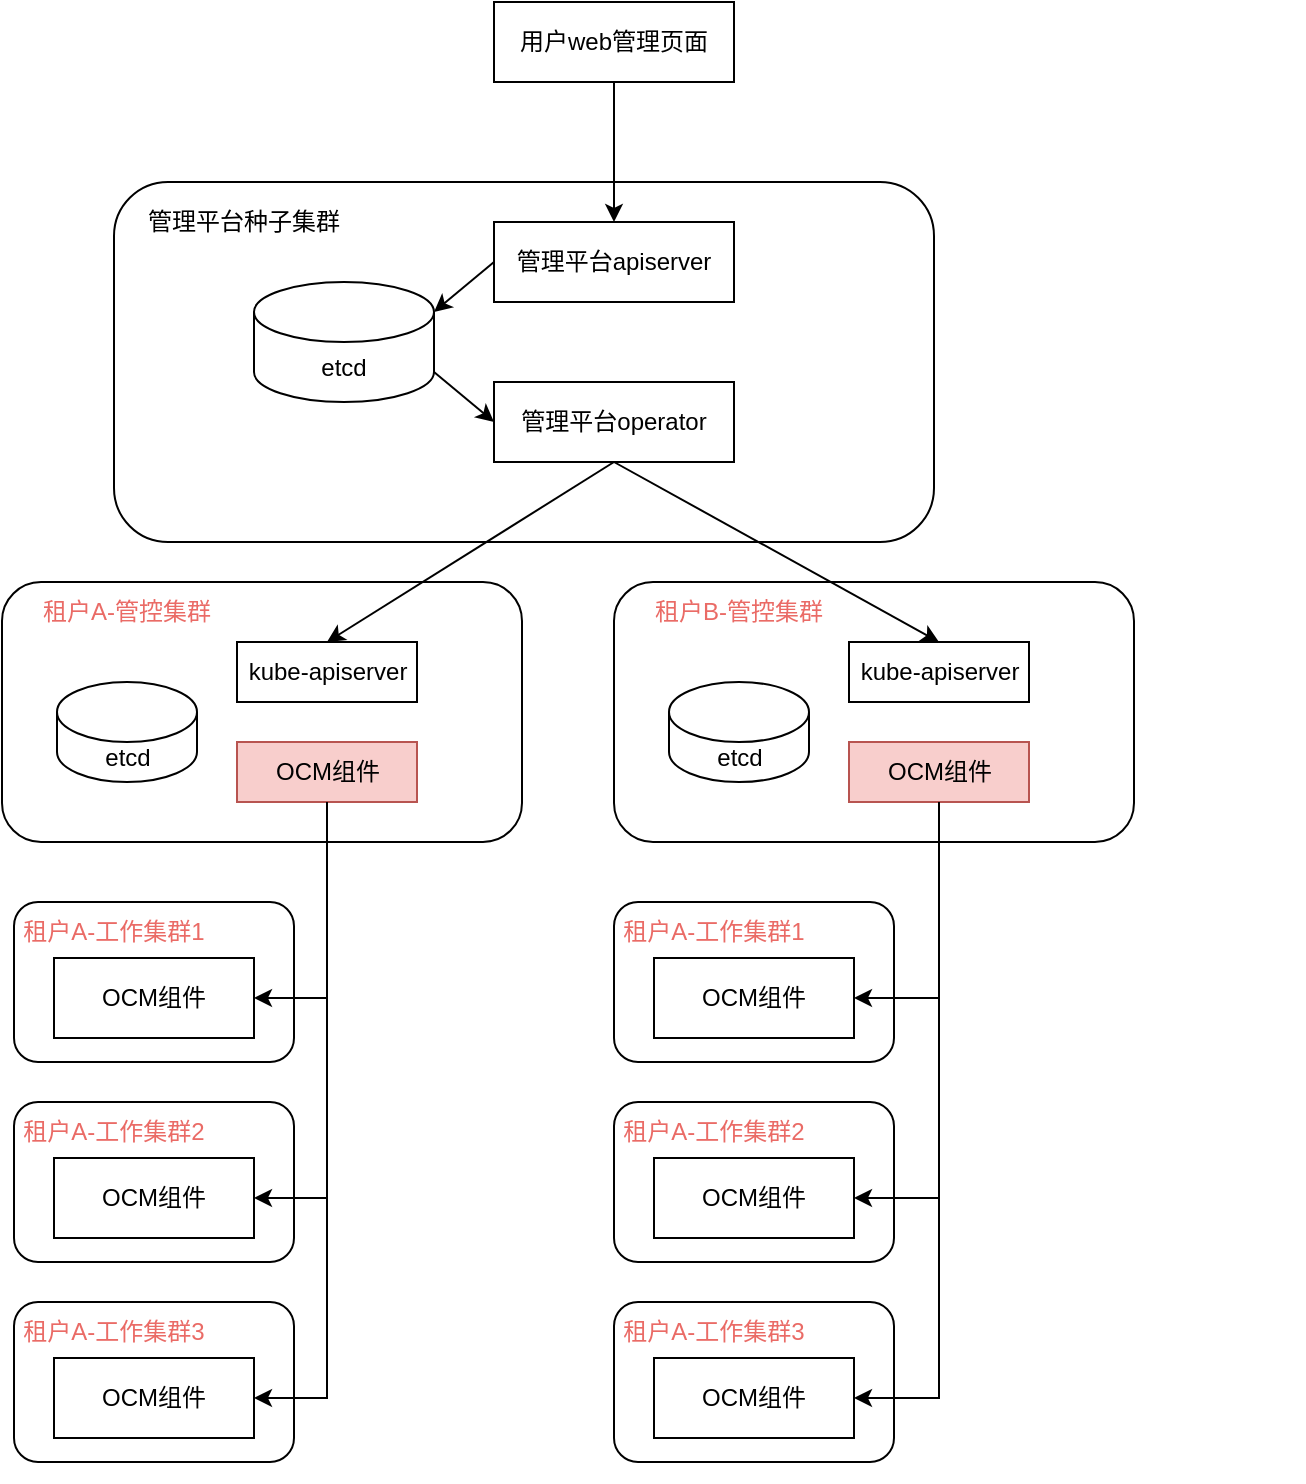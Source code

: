 <mxfile version="21.3.2" type="github">
  <diagram name="第 1 页" id="I3tvPYe_hqUNP-2u3Nn1">
    <mxGraphModel dx="1373" dy="753" grid="1" gridSize="10" guides="1" tooltips="1" connect="1" arrows="1" fold="1" page="1" pageScale="1" pageWidth="827" pageHeight="1169" math="0" shadow="0">
      <root>
        <mxCell id="0" />
        <mxCell id="1" parent="0" />
        <mxCell id="ROSaBn7puyKcPRpW4NTf-108" value="" style="rounded=1;whiteSpace=wrap;html=1;" vertex="1" parent="1">
          <mxGeometry x="160" y="640" width="140" height="80" as="geometry" />
        </mxCell>
        <mxCell id="ROSaBn7puyKcPRpW4NTf-6" value="" style="rounded=1;whiteSpace=wrap;html=1;" vertex="1" parent="1">
          <mxGeometry x="210" y="280" width="410" height="180" as="geometry" />
        </mxCell>
        <mxCell id="ROSaBn7puyKcPRpW4NTf-3" value="用户web管理页面" style="rounded=0;whiteSpace=wrap;html=1;" vertex="1" parent="1">
          <mxGeometry x="400" y="190" width="120" height="40" as="geometry" />
        </mxCell>
        <mxCell id="ROSaBn7puyKcPRpW4NTf-5" value="管理平台apiserver" style="rounded=0;whiteSpace=wrap;html=1;" vertex="1" parent="1">
          <mxGeometry x="400" y="300" width="120" height="40" as="geometry" />
        </mxCell>
        <mxCell id="ROSaBn7puyKcPRpW4NTf-7" value="管理平台operator" style="rounded=0;whiteSpace=wrap;html=1;" vertex="1" parent="1">
          <mxGeometry x="400" y="380" width="120" height="40" as="geometry" />
        </mxCell>
        <mxCell id="ROSaBn7puyKcPRpW4NTf-8" value="etcd" style="shape=cylinder3;whiteSpace=wrap;html=1;boundedLbl=1;backgroundOutline=1;size=15;" vertex="1" parent="1">
          <mxGeometry x="280" y="330" width="90" height="60" as="geometry" />
        </mxCell>
        <mxCell id="ROSaBn7puyKcPRpW4NTf-9" value="管理平台种子集群" style="text;html=1;strokeColor=none;fillColor=none;align=center;verticalAlign=middle;whiteSpace=wrap;rounded=0;" vertex="1" parent="1">
          <mxGeometry x="220" y="290" width="110" height="20" as="geometry" />
        </mxCell>
        <mxCell id="ROSaBn7puyKcPRpW4NTf-10" value="" style="endArrow=classic;html=1;rounded=0;exitX=0;exitY=0.5;exitDx=0;exitDy=0;entryX=1;entryY=0;entryDx=0;entryDy=15;entryPerimeter=0;" edge="1" parent="1" source="ROSaBn7puyKcPRpW4NTf-5" target="ROSaBn7puyKcPRpW4NTf-8">
          <mxGeometry width="50" height="50" relative="1" as="geometry">
            <mxPoint x="50" y="390" as="sourcePoint" />
            <mxPoint x="100" y="340" as="targetPoint" />
          </mxGeometry>
        </mxCell>
        <mxCell id="ROSaBn7puyKcPRpW4NTf-11" value="" style="endArrow=classic;html=1;rounded=0;exitX=0.5;exitY=1;exitDx=0;exitDy=0;" edge="1" parent="1" source="ROSaBn7puyKcPRpW4NTf-3" target="ROSaBn7puyKcPRpW4NTf-5">
          <mxGeometry width="50" height="50" relative="1" as="geometry">
            <mxPoint x="630" y="220" as="sourcePoint" />
            <mxPoint x="680" y="170" as="targetPoint" />
          </mxGeometry>
        </mxCell>
        <mxCell id="ROSaBn7puyKcPRpW4NTf-12" value="" style="endArrow=classic;html=1;rounded=0;exitX=1;exitY=1;exitDx=0;exitDy=-15;exitPerimeter=0;entryX=0;entryY=0.5;entryDx=0;entryDy=0;" edge="1" parent="1" source="ROSaBn7puyKcPRpW4NTf-8" target="ROSaBn7puyKcPRpW4NTf-7">
          <mxGeometry width="50" height="50" relative="1" as="geometry">
            <mxPoint x="570" y="580" as="sourcePoint" />
            <mxPoint x="620" y="530" as="targetPoint" />
          </mxGeometry>
        </mxCell>
        <mxCell id="ROSaBn7puyKcPRpW4NTf-35" value="" style="group" vertex="1" connectable="0" parent="1">
          <mxGeometry x="190" y="490" width="615" height="440" as="geometry" />
        </mxCell>
        <mxCell id="ROSaBn7puyKcPRpW4NTf-36" value="" style="rounded=1;whiteSpace=wrap;html=1;" vertex="1" parent="ROSaBn7puyKcPRpW4NTf-35">
          <mxGeometry x="-36" y="-10" width="260" height="130" as="geometry" />
        </mxCell>
        <mxCell id="ROSaBn7puyKcPRpW4NTf-38" value="OCM组件" style="rounded=0;whiteSpace=wrap;html=1;fillColor=#f8cecc;strokeColor=#b85450;" vertex="1" parent="ROSaBn7puyKcPRpW4NTf-35">
          <mxGeometry x="81.5" y="70" width="90" height="30" as="geometry" />
        </mxCell>
        <mxCell id="ROSaBn7puyKcPRpW4NTf-40" value="kube-apiserver" style="rounded=0;whiteSpace=wrap;html=1;" vertex="1" parent="ROSaBn7puyKcPRpW4NTf-35">
          <mxGeometry x="81.5" y="20" width="90" height="30" as="geometry" />
        </mxCell>
        <mxCell id="ROSaBn7puyKcPRpW4NTf-42" value="&lt;font color=&quot;#ea6b66&quot;&gt;租户A-管控集群&lt;/font&gt;" style="text;html=1;strokeColor=none;fillColor=none;align=center;verticalAlign=middle;whiteSpace=wrap;rounded=0;" vertex="1" parent="ROSaBn7puyKcPRpW4NTf-35">
          <mxGeometry x="-21" y="-10" width="95" height="30" as="geometry" />
        </mxCell>
        <mxCell id="ROSaBn7puyKcPRpW4NTf-71" value="etcd" style="shape=cylinder3;whiteSpace=wrap;html=1;boundedLbl=1;backgroundOutline=1;size=15;" vertex="1" parent="ROSaBn7puyKcPRpW4NTf-35">
          <mxGeometry x="-8.5" y="40" width="70" height="50" as="geometry" />
        </mxCell>
        <mxCell id="ROSaBn7puyKcPRpW4NTf-78" value="" style="rounded=1;whiteSpace=wrap;html=1;" vertex="1" parent="ROSaBn7puyKcPRpW4NTf-35">
          <mxGeometry x="270" y="-10" width="260" height="130" as="geometry" />
        </mxCell>
        <mxCell id="ROSaBn7puyKcPRpW4NTf-79" value="OCM组件" style="rounded=0;whiteSpace=wrap;html=1;fillColor=#f8cecc;strokeColor=#b85450;" vertex="1" parent="ROSaBn7puyKcPRpW4NTf-35">
          <mxGeometry x="387.5" y="70" width="90" height="30" as="geometry" />
        </mxCell>
        <mxCell id="ROSaBn7puyKcPRpW4NTf-80" value="kube-apiserver" style="rounded=0;whiteSpace=wrap;html=1;" vertex="1" parent="ROSaBn7puyKcPRpW4NTf-35">
          <mxGeometry x="387.5" y="20" width="90" height="30" as="geometry" />
        </mxCell>
        <mxCell id="ROSaBn7puyKcPRpW4NTf-81" value="&lt;font color=&quot;#ea6b66&quot;&gt;租户B-管控集群&lt;/font&gt;" style="text;html=1;strokeColor=none;fillColor=none;align=center;verticalAlign=middle;whiteSpace=wrap;rounded=0;" vertex="1" parent="ROSaBn7puyKcPRpW4NTf-35">
          <mxGeometry x="285" y="-10" width="95" height="30" as="geometry" />
        </mxCell>
        <mxCell id="ROSaBn7puyKcPRpW4NTf-82" value="etcd" style="shape=cylinder3;whiteSpace=wrap;html=1;boundedLbl=1;backgroundOutline=1;size=15;" vertex="1" parent="ROSaBn7puyKcPRpW4NTf-35">
          <mxGeometry x="297.5" y="40" width="70" height="50" as="geometry" />
        </mxCell>
        <mxCell id="ROSaBn7puyKcPRpW4NTf-109" value="&lt;font color=&quot;#ea6b66&quot;&gt;租户A-工作集群1&lt;/font&gt;" style="text;html=1;strokeColor=none;fillColor=none;align=center;verticalAlign=middle;whiteSpace=wrap;rounded=0;" vertex="1" parent="ROSaBn7puyKcPRpW4NTf-35">
          <mxGeometry x="-30" y="150" width="100" height="30" as="geometry" />
        </mxCell>
        <mxCell id="ROSaBn7puyKcPRpW4NTf-118" value="" style="rounded=1;whiteSpace=wrap;html=1;" vertex="1" parent="ROSaBn7puyKcPRpW4NTf-35">
          <mxGeometry x="270" y="150" width="140" height="80" as="geometry" />
        </mxCell>
        <mxCell id="ROSaBn7puyKcPRpW4NTf-119" value="&lt;font color=&quot;#ea6b66&quot;&gt;租户A-工作集群1&lt;/font&gt;" style="text;html=1;strokeColor=none;fillColor=none;align=center;verticalAlign=middle;whiteSpace=wrap;rounded=0;" vertex="1" parent="ROSaBn7puyKcPRpW4NTf-35">
          <mxGeometry x="270" y="150" width="100" height="30" as="geometry" />
        </mxCell>
        <mxCell id="ROSaBn7puyKcPRpW4NTf-120" value="OCM组件" style="rounded=0;whiteSpace=wrap;html=1;" vertex="1" parent="ROSaBn7puyKcPRpW4NTf-35">
          <mxGeometry x="290" y="178" width="100" height="40" as="geometry" />
        </mxCell>
        <mxCell id="ROSaBn7puyKcPRpW4NTf-121" value="" style="rounded=1;whiteSpace=wrap;html=1;" vertex="1" parent="ROSaBn7puyKcPRpW4NTf-35">
          <mxGeometry x="270" y="250" width="140" height="80" as="geometry" />
        </mxCell>
        <mxCell id="ROSaBn7puyKcPRpW4NTf-122" value="&lt;font color=&quot;#ea6b66&quot;&gt;租户A-工作集群2&lt;/font&gt;" style="text;html=1;strokeColor=none;fillColor=none;align=center;verticalAlign=middle;whiteSpace=wrap;rounded=0;" vertex="1" parent="ROSaBn7puyKcPRpW4NTf-35">
          <mxGeometry x="270" y="250" width="100" height="30" as="geometry" />
        </mxCell>
        <mxCell id="ROSaBn7puyKcPRpW4NTf-123" value="OCM组件" style="rounded=0;whiteSpace=wrap;html=1;" vertex="1" parent="ROSaBn7puyKcPRpW4NTf-35">
          <mxGeometry x="290" y="278" width="100" height="40" as="geometry" />
        </mxCell>
        <mxCell id="ROSaBn7puyKcPRpW4NTf-124" value="" style="rounded=1;whiteSpace=wrap;html=1;" vertex="1" parent="ROSaBn7puyKcPRpW4NTf-35">
          <mxGeometry x="270" y="350" width="140" height="80" as="geometry" />
        </mxCell>
        <mxCell id="ROSaBn7puyKcPRpW4NTf-125" value="&lt;font color=&quot;#ea6b66&quot;&gt;租户A-工作集群3&lt;/font&gt;" style="text;html=1;strokeColor=none;fillColor=none;align=center;verticalAlign=middle;whiteSpace=wrap;rounded=0;" vertex="1" parent="ROSaBn7puyKcPRpW4NTf-35">
          <mxGeometry x="270" y="350" width="100" height="30" as="geometry" />
        </mxCell>
        <mxCell id="ROSaBn7puyKcPRpW4NTf-126" value="OCM组件" style="rounded=0;whiteSpace=wrap;html=1;" vertex="1" parent="ROSaBn7puyKcPRpW4NTf-35">
          <mxGeometry x="290" y="378" width="100" height="40" as="geometry" />
        </mxCell>
        <mxCell id="ROSaBn7puyKcPRpW4NTf-127" value="" style="endArrow=classic;html=1;rounded=0;exitX=0.5;exitY=1;exitDx=0;exitDy=0;entryX=1;entryY=0.5;entryDx=0;entryDy=0;edgeStyle=orthogonalEdgeStyle;" edge="1" parent="ROSaBn7puyKcPRpW4NTf-35" source="ROSaBn7puyKcPRpW4NTf-79" target="ROSaBn7puyKcPRpW4NTf-120">
          <mxGeometry width="50" height="50" relative="1" as="geometry">
            <mxPoint x="580" y="290" as="sourcePoint" />
            <mxPoint x="630" y="240" as="targetPoint" />
          </mxGeometry>
        </mxCell>
        <mxCell id="ROSaBn7puyKcPRpW4NTf-128" value="" style="endArrow=classic;html=1;rounded=0;exitX=0.5;exitY=1;exitDx=0;exitDy=0;entryX=1;entryY=0.5;entryDx=0;entryDy=0;edgeStyle=orthogonalEdgeStyle;" edge="1" parent="ROSaBn7puyKcPRpW4NTf-35" source="ROSaBn7puyKcPRpW4NTf-79" target="ROSaBn7puyKcPRpW4NTf-123">
          <mxGeometry width="50" height="50" relative="1" as="geometry">
            <mxPoint x="443" y="110" as="sourcePoint" />
            <mxPoint x="400" y="208" as="targetPoint" />
          </mxGeometry>
        </mxCell>
        <mxCell id="ROSaBn7puyKcPRpW4NTf-129" value="" style="endArrow=classic;html=1;rounded=0;entryX=1;entryY=0.5;entryDx=0;entryDy=0;edgeStyle=orthogonalEdgeStyle;" edge="1" parent="ROSaBn7puyKcPRpW4NTf-35" source="ROSaBn7puyKcPRpW4NTf-79" target="ROSaBn7puyKcPRpW4NTf-126">
          <mxGeometry width="50" height="50" relative="1" as="geometry">
            <mxPoint x="443" y="110" as="sourcePoint" />
            <mxPoint x="400" y="308" as="targetPoint" />
          </mxGeometry>
        </mxCell>
        <mxCell id="ROSaBn7puyKcPRpW4NTf-15" value="" style="endArrow=classic;html=1;rounded=0;exitX=0.5;exitY=1;exitDx=0;exitDy=0;entryX=0.5;entryY=0;entryDx=0;entryDy=0;" edge="1" parent="1" source="ROSaBn7puyKcPRpW4NTf-7" target="ROSaBn7puyKcPRpW4NTf-40">
          <mxGeometry width="50" height="50" relative="1" as="geometry">
            <mxPoint x="500" y="600" as="sourcePoint" />
            <mxPoint x="426.957" y="515" as="targetPoint" />
          </mxGeometry>
        </mxCell>
        <mxCell id="ROSaBn7puyKcPRpW4NTf-83" value="" style="endArrow=classic;html=1;rounded=0;entryX=0.5;entryY=0;entryDx=0;entryDy=0;" edge="1" parent="1" target="ROSaBn7puyKcPRpW4NTf-80">
          <mxGeometry width="50" height="50" relative="1" as="geometry">
            <mxPoint x="460" y="420" as="sourcePoint" />
            <mxPoint x="343" y="550" as="targetPoint" />
          </mxGeometry>
        </mxCell>
        <mxCell id="ROSaBn7puyKcPRpW4NTf-106" value="OCM组件" style="rounded=0;whiteSpace=wrap;html=1;" vertex="1" parent="1">
          <mxGeometry x="180" y="668" width="100" height="40" as="geometry" />
        </mxCell>
        <mxCell id="ROSaBn7puyKcPRpW4NTf-107" value="" style="endArrow=classic;html=1;rounded=0;exitX=0.5;exitY=1;exitDx=0;exitDy=0;entryX=1;entryY=0.5;entryDx=0;entryDy=0;edgeStyle=orthogonalEdgeStyle;" edge="1" parent="1" source="ROSaBn7puyKcPRpW4NTf-38" target="ROSaBn7puyKcPRpW4NTf-106">
          <mxGeometry width="50" height="50" relative="1" as="geometry">
            <mxPoint x="480" y="750" as="sourcePoint" />
            <mxPoint x="530" y="700" as="targetPoint" />
          </mxGeometry>
        </mxCell>
        <mxCell id="ROSaBn7puyKcPRpW4NTf-110" value="" style="rounded=1;whiteSpace=wrap;html=1;" vertex="1" parent="1">
          <mxGeometry x="160" y="740" width="140" height="80" as="geometry" />
        </mxCell>
        <mxCell id="ROSaBn7puyKcPRpW4NTf-111" value="&lt;font color=&quot;#ea6b66&quot;&gt;租户A-工作集群2&lt;/font&gt;" style="text;html=1;strokeColor=none;fillColor=none;align=center;verticalAlign=middle;whiteSpace=wrap;rounded=0;" vertex="1" parent="1">
          <mxGeometry x="160" y="740" width="100" height="30" as="geometry" />
        </mxCell>
        <mxCell id="ROSaBn7puyKcPRpW4NTf-112" value="OCM组件" style="rounded=0;whiteSpace=wrap;html=1;" vertex="1" parent="1">
          <mxGeometry x="180" y="768" width="100" height="40" as="geometry" />
        </mxCell>
        <mxCell id="ROSaBn7puyKcPRpW4NTf-113" value="" style="rounded=1;whiteSpace=wrap;html=1;" vertex="1" parent="1">
          <mxGeometry x="160" y="840" width="140" height="80" as="geometry" />
        </mxCell>
        <mxCell id="ROSaBn7puyKcPRpW4NTf-114" value="&lt;font color=&quot;#ea6b66&quot;&gt;租户A-工作集群3&lt;/font&gt;" style="text;html=1;strokeColor=none;fillColor=none;align=center;verticalAlign=middle;whiteSpace=wrap;rounded=0;" vertex="1" parent="1">
          <mxGeometry x="160" y="840" width="100" height="30" as="geometry" />
        </mxCell>
        <mxCell id="ROSaBn7puyKcPRpW4NTf-115" value="OCM组件" style="rounded=0;whiteSpace=wrap;html=1;" vertex="1" parent="1">
          <mxGeometry x="180" y="868" width="100" height="40" as="geometry" />
        </mxCell>
        <mxCell id="ROSaBn7puyKcPRpW4NTf-116" value="" style="endArrow=classic;html=1;rounded=0;exitX=0.5;exitY=1;exitDx=0;exitDy=0;entryX=1;entryY=0.5;entryDx=0;entryDy=0;edgeStyle=orthogonalEdgeStyle;" edge="1" parent="1" source="ROSaBn7puyKcPRpW4NTf-38" target="ROSaBn7puyKcPRpW4NTf-112">
          <mxGeometry width="50" height="50" relative="1" as="geometry">
            <mxPoint x="400" y="790" as="sourcePoint" />
            <mxPoint x="450" y="740" as="targetPoint" />
          </mxGeometry>
        </mxCell>
        <mxCell id="ROSaBn7puyKcPRpW4NTf-117" value="" style="endArrow=classic;html=1;rounded=0;exitX=0.5;exitY=1;exitDx=0;exitDy=0;entryX=1;entryY=0.5;entryDx=0;entryDy=0;edgeStyle=orthogonalEdgeStyle;" edge="1" parent="1" source="ROSaBn7puyKcPRpW4NTf-38" target="ROSaBn7puyKcPRpW4NTf-115">
          <mxGeometry width="50" height="50" relative="1" as="geometry">
            <mxPoint x="327" y="600" as="sourcePoint" />
            <mxPoint x="290" y="798" as="targetPoint" />
          </mxGeometry>
        </mxCell>
      </root>
    </mxGraphModel>
  </diagram>
</mxfile>
